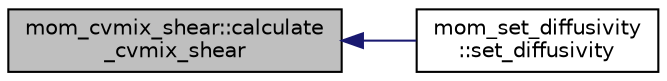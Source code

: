 digraph "mom_cvmix_shear::calculate_cvmix_shear"
{
 // INTERACTIVE_SVG=YES
  edge [fontname="Helvetica",fontsize="10",labelfontname="Helvetica",labelfontsize="10"];
  node [fontname="Helvetica",fontsize="10",shape=record];
  rankdir="LR";
  Node1 [label="mom_cvmix_shear::calculate\l_cvmix_shear",height=0.2,width=0.4,color="black", fillcolor="grey75", style="filled", fontcolor="black"];
  Node1 -> Node2 [dir="back",color="midnightblue",fontsize="10",style="solid",fontname="Helvetica"];
  Node2 [label="mom_set_diffusivity\l::set_diffusivity",height=0.2,width=0.4,color="black", fillcolor="white", style="filled",URL="$namespacemom__set__diffusivity.html#a8b1f646393f0ec717ca690e4f04d96e8"];
}
